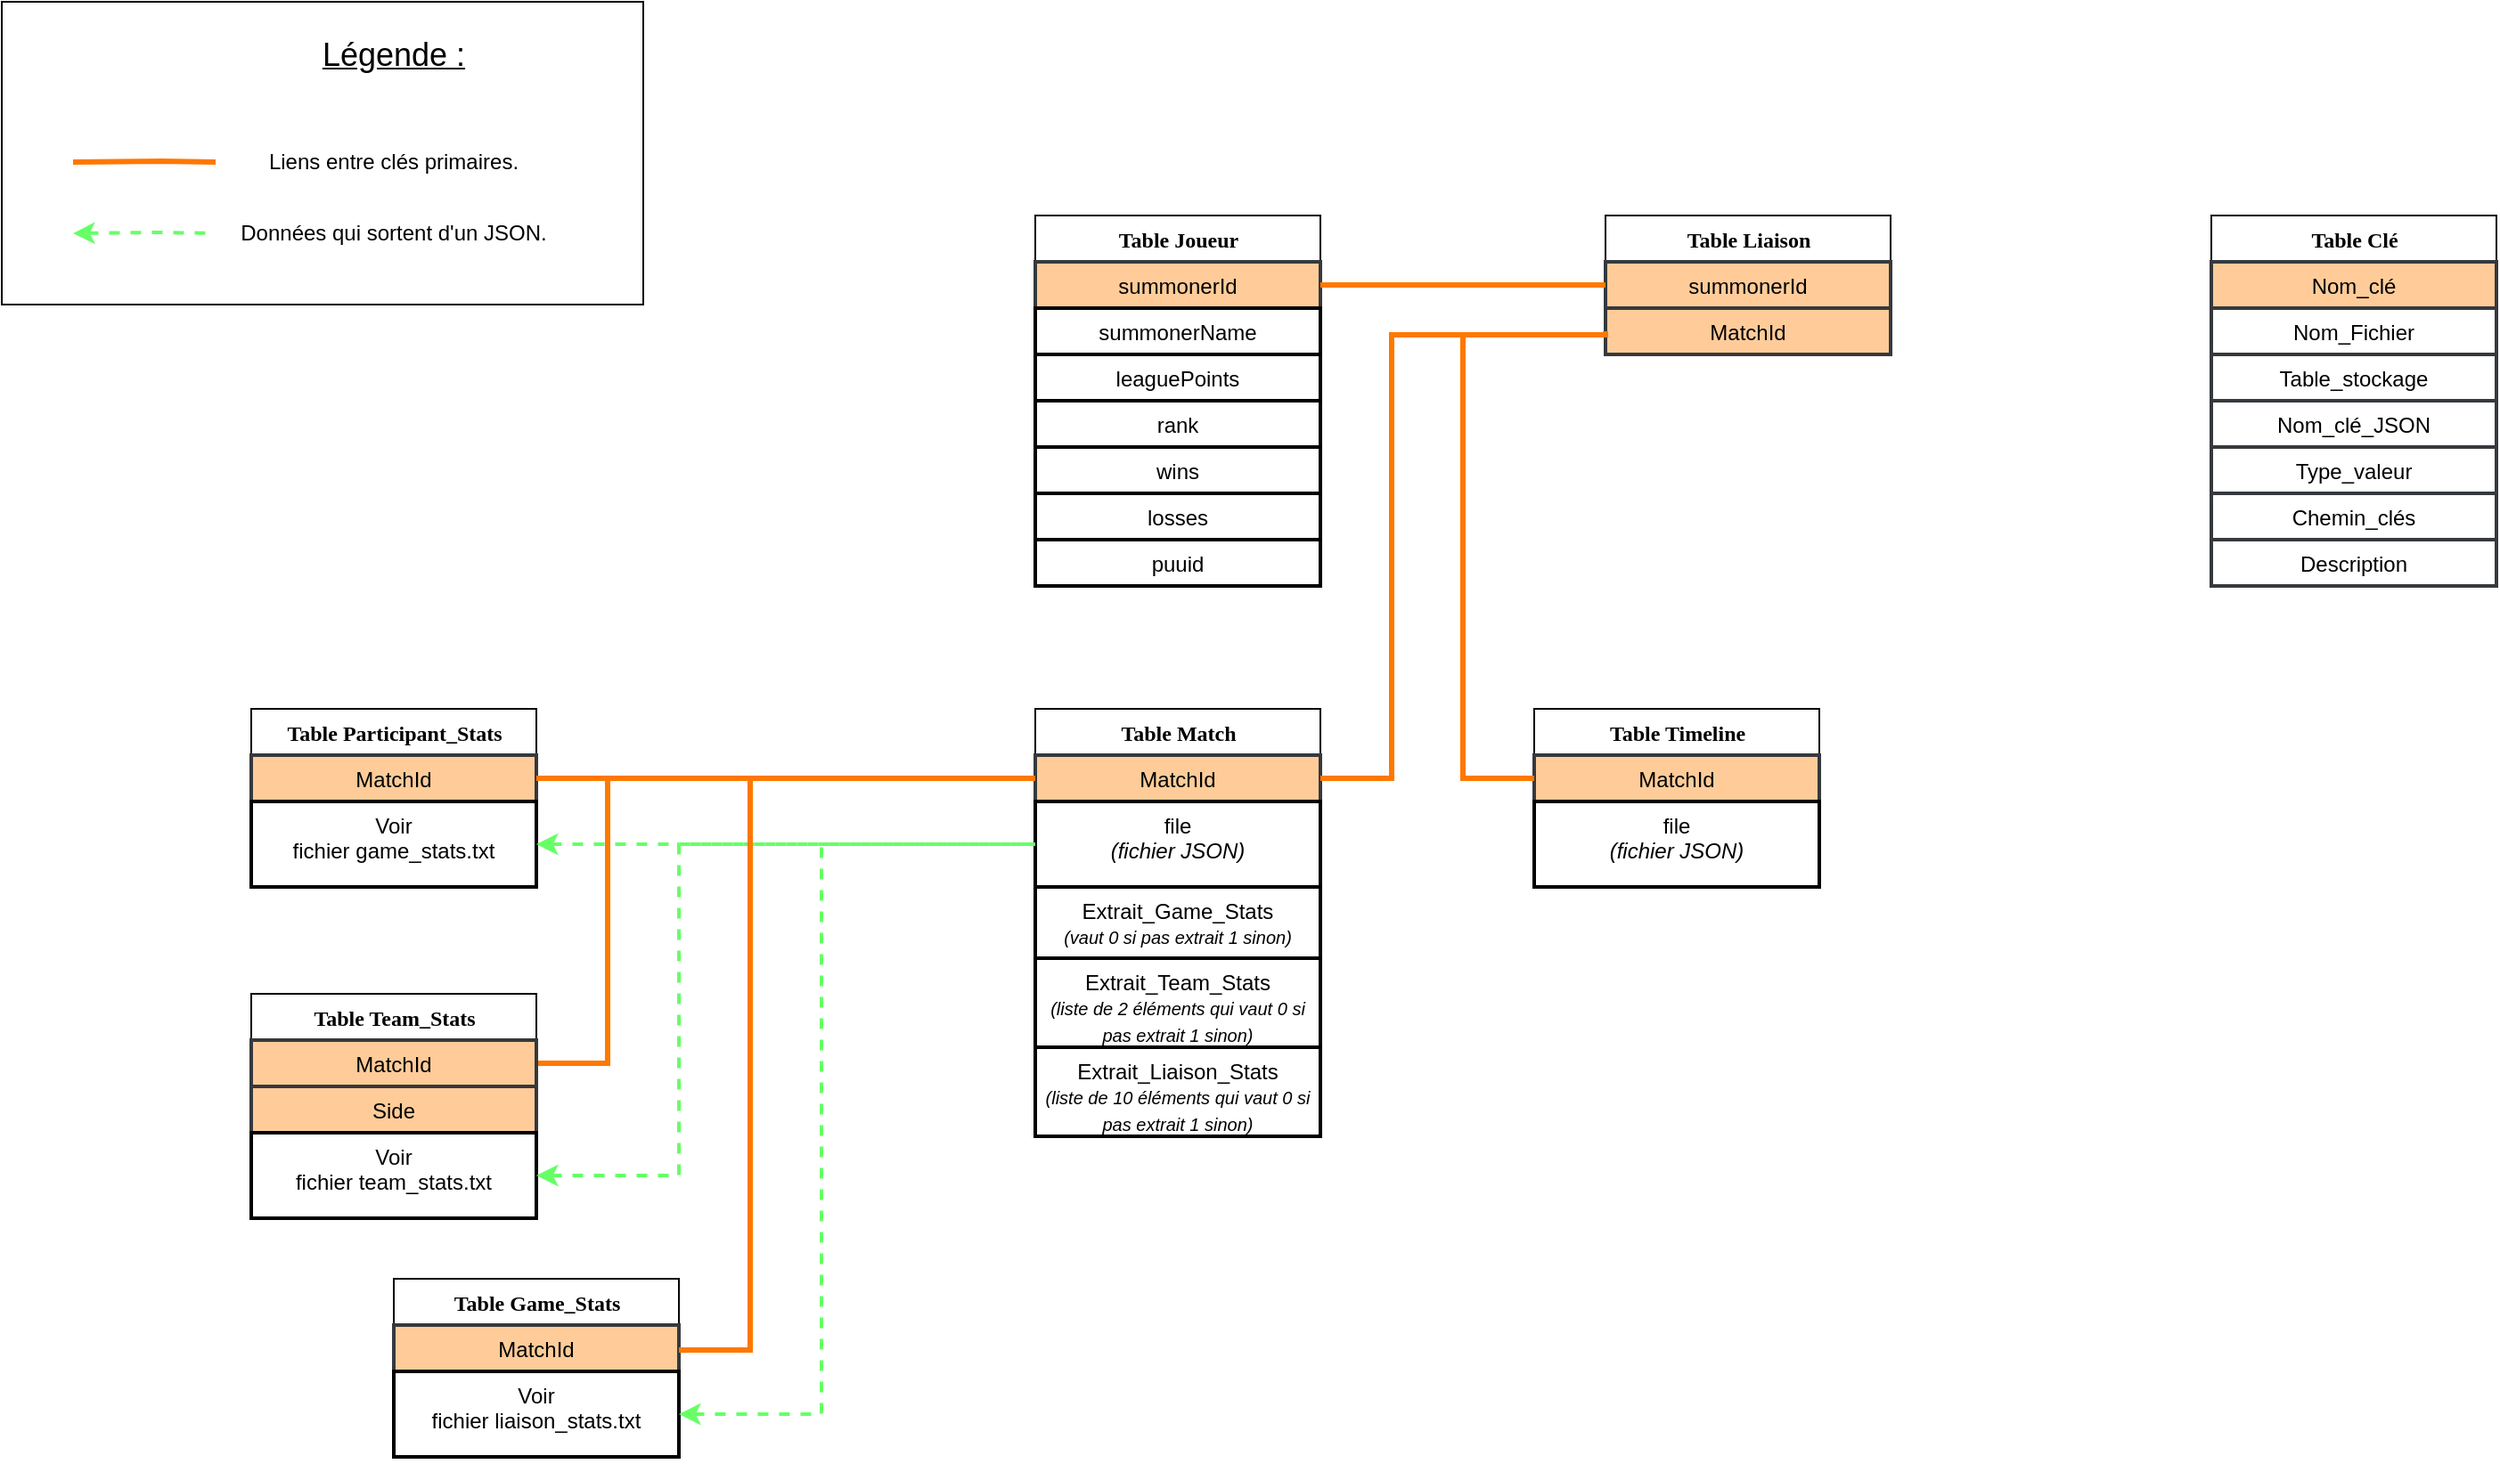 <mxfile version="21.4.0">
  <diagram name="Page-1" id="9f46799a-70d6-7492-0946-bef42562c5a5">
    <mxGraphModel dx="1503" dy="995" grid="1" gridSize="10" guides="1" tooltips="1" connect="1" arrows="1" fold="1" page="1" pageScale="1" pageWidth="1100" pageHeight="850" background="none" math="0" shadow="0">
      <root>
        <mxCell id="0" />
        <mxCell id="1" parent="0" />
        <mxCell id="9pwFI_LOIYgy0ixQqE2M-47" style="edgeStyle=orthogonalEdgeStyle;rounded=0;orthogonalLoop=1;jettySize=auto;html=1;entryX=0;entryY=0.5;entryDx=0;entryDy=0;strokeColor=#ff7800;endArrow=none;endFill=0;strokeWidth=3;" parent="1" target="9pwFI_LOIYgy0ixQqE2M-32" edge="1">
          <mxGeometry relative="1" as="geometry">
            <mxPoint x="300" y="600" as="sourcePoint" />
            <Array as="points">
              <mxPoint x="270" y="600" />
              <mxPoint x="270" y="596" />
              <mxPoint x="340" y="596" />
              <mxPoint x="340" y="436" />
            </Array>
          </mxGeometry>
        </mxCell>
        <mxCell id="9pwFI_LOIYgy0ixQqE2M-60" value="" style="rounded=0;whiteSpace=wrap;html=1;" parent="1" vertex="1">
          <mxGeometry width="360" height="170" as="geometry" />
        </mxCell>
        <mxCell id="78961159f06e98e8-30" value="Table Joueur" style="swimlane;html=1;fontStyle=1;align=center;verticalAlign=top;childLayout=stackLayout;horizontal=1;startSize=26;horizontalStack=0;resizeParent=1;resizeLast=0;collapsible=1;marginBottom=0;swimlaneFillColor=#ffffff;rounded=0;shadow=0;comic=0;labelBackgroundColor=none;strokeWidth=1;fillColor=none;fontFamily=Verdana;fontSize=12" parent="1" vertex="1">
          <mxGeometry x="580" y="120" width="160" height="208" as="geometry" />
        </mxCell>
        <mxCell id="78961159f06e98e8-32" value="&lt;font color=&quot;#000000&quot;&gt;summonerId&lt;/font&gt;" style="text;html=1;strokeColor=#36393d;fillColor=#ffcc99;align=center;verticalAlign=top;spacingLeft=4;spacingRight=4;whiteSpace=wrap;overflow=hidden;rotatable=0;points=[[0,0.5],[1,0.5]];portConstraint=eastwest;shadow=0;strokeWidth=2;glass=0;perimeterSpacing=0;" parent="78961159f06e98e8-30" vertex="1">
          <mxGeometry y="26" width="160" height="26" as="geometry" />
        </mxCell>
        <mxCell id="9pwFI_LOIYgy0ixQqE2M-1" value="&lt;div align=&quot;center&quot;&gt;&lt;font color=&quot;#000000&quot;&gt;summonerName&lt;/font&gt;&lt;/div&gt;" style="text;html=1;strokeColor=#000000;fillColor=none;align=center;verticalAlign=top;spacingLeft=4;spacingRight=4;whiteSpace=wrap;overflow=hidden;rotatable=0;points=[[0,0.5],[1,0.5]];portConstraint=eastwest;shadow=0;strokeWidth=2;glass=1;" parent="78961159f06e98e8-30" vertex="1">
          <mxGeometry y="52" width="160" height="26" as="geometry" />
        </mxCell>
        <mxCell id="78961159f06e98e8-31" value="&lt;font color=&quot;#000000&quot;&gt;leaguePoints&lt;/font&gt;" style="text;html=1;strokeColor=#000000;fillColor=none;align=center;verticalAlign=top;spacingLeft=4;spacingRight=4;whiteSpace=wrap;overflow=hidden;rotatable=0;points=[[0,0.5],[1,0.5]];portConstraint=eastwest;glass=1;strokeWidth=2;" parent="78961159f06e98e8-30" vertex="1">
          <mxGeometry y="78" width="160" height="26" as="geometry" />
        </mxCell>
        <mxCell id="78961159f06e98e8-36" value="&lt;div align=&quot;center&quot;&gt;&lt;font color=&quot;#000000&quot;&gt;rank&lt;/font&gt;&lt;/div&gt;" style="text;html=1;strokeColor=#000000;fillColor=none;align=center;verticalAlign=top;spacingLeft=4;spacingRight=4;whiteSpace=wrap;overflow=hidden;rotatable=0;points=[[0,0.5],[1,0.5]];portConstraint=eastwest;glass=1;strokeWidth=2;" parent="78961159f06e98e8-30" vertex="1">
          <mxGeometry y="104" width="160" height="26" as="geometry" />
        </mxCell>
        <mxCell id="78961159f06e98e8-37" value="&lt;div align=&quot;center&quot;&gt;&lt;font color=&quot;#000000&quot;&gt;wins&lt;/font&gt;&lt;/div&gt;" style="text;html=1;strokeColor=#000000;fillColor=none;align=center;verticalAlign=top;spacingLeft=4;spacingRight=4;whiteSpace=wrap;overflow=hidden;rotatable=0;points=[[0,0.5],[1,0.5]];portConstraint=eastwest;strokeWidth=2;glass=1;" parent="78961159f06e98e8-30" vertex="1">
          <mxGeometry y="130" width="160" height="26" as="geometry" />
        </mxCell>
        <mxCell id="78961159f06e98e8-39" value="&lt;div align=&quot;center&quot;&gt;&lt;font color=&quot;#000000&quot;&gt;losses&lt;/font&gt;&lt;/div&gt;" style="text;html=1;strokeColor=#000000;fillColor=none;align=center;verticalAlign=top;spacingLeft=4;spacingRight=4;whiteSpace=wrap;overflow=hidden;rotatable=1;points=[[0,0.5],[1,0.5]];portConstraint=eastwest;strokeWidth=2;movable=1;resizable=1;deletable=1;editable=1;locked=0;connectable=1;" parent="78961159f06e98e8-30" vertex="1">
          <mxGeometry y="156" width="160" height="26" as="geometry" />
        </mxCell>
        <mxCell id="78961159f06e98e8-40" value="&lt;div align=&quot;center&quot;&gt;&lt;font color=&quot;#000000&quot;&gt;puuid&lt;/font&gt;&lt;/div&gt;" style="text;html=1;strokeColor=#000000;fillColor=none;align=center;verticalAlign=top;spacingLeft=4;spacingRight=4;whiteSpace=wrap;overflow=hidden;rotatable=0;points=[[0,0.5],[1,0.5]];portConstraint=eastwest;strokeWidth=2;glass=1;" parent="78961159f06e98e8-30" vertex="1">
          <mxGeometry y="182" width="160" height="26" as="geometry" />
        </mxCell>
        <mxCell id="9pwFI_LOIYgy0ixQqE2M-3" value="Table Liaison" style="swimlane;html=1;fontStyle=1;align=center;verticalAlign=top;childLayout=stackLayout;horizontal=1;startSize=26;horizontalStack=0;resizeParent=1;resizeLast=0;collapsible=1;marginBottom=0;swimlaneFillColor=#ffffff;rounded=0;shadow=0;comic=0;labelBackgroundColor=none;strokeWidth=1;fillColor=none;fontFamily=Verdana;fontSize=12" parent="1" vertex="1">
          <mxGeometry x="900" y="120" width="160" height="78" as="geometry" />
        </mxCell>
        <mxCell id="9pwFI_LOIYgy0ixQqE2M-4" value="&lt;font color=&quot;#000000&quot;&gt;summonerId&lt;/font&gt;" style="text;html=1;strokeColor=#36393d;fillColor=#ffcc99;align=center;verticalAlign=top;spacingLeft=4;spacingRight=4;whiteSpace=wrap;overflow=hidden;rotatable=0;points=[[0,0.5],[1,0.5]];portConstraint=eastwest;shadow=0;strokeWidth=2;glass=0;perimeterSpacing=0;" parent="9pwFI_LOIYgy0ixQqE2M-3" vertex="1">
          <mxGeometry y="26" width="160" height="26" as="geometry" />
        </mxCell>
        <mxCell id="9pwFI_LOIYgy0ixQqE2M-5" value="&lt;font color=&quot;#000000&quot;&gt;MatchId&lt;br&gt;&lt;/font&gt;" style="text;html=1;strokeColor=#36393d;fillColor=#ffcc99;align=center;verticalAlign=top;spacingLeft=4;spacingRight=4;whiteSpace=wrap;overflow=hidden;rotatable=0;points=[[0,0.5],[1,0.5]];portConstraint=eastwest;shadow=0;strokeWidth=2;glass=0;" parent="9pwFI_LOIYgy0ixQqE2M-3" vertex="1">
          <mxGeometry y="52" width="160" height="26" as="geometry" />
        </mxCell>
        <mxCell id="9pwFI_LOIYgy0ixQqE2M-14" style="rounded=0;orthogonalLoop=1;jettySize=auto;html=1;endArrow=none;endFill=0;strokeColor=#ff7800;strokeWidth=3;" parent="1" source="78961159f06e98e8-32" target="9pwFI_LOIYgy0ixQqE2M-4" edge="1">
          <mxGeometry relative="1" as="geometry" />
        </mxCell>
        <mxCell id="9pwFI_LOIYgy0ixQqE2M-23" value="Table Timeline" style="swimlane;html=1;fontStyle=1;align=center;verticalAlign=top;childLayout=stackLayout;horizontal=1;startSize=26;horizontalStack=0;resizeParent=1;resizeLast=0;collapsible=1;marginBottom=0;swimlaneFillColor=#ffffff;rounded=0;shadow=0;comic=0;labelBackgroundColor=none;strokeWidth=1;fillColor=none;fontFamily=Verdana;fontSize=12" parent="1" vertex="1">
          <mxGeometry x="860" y="397" width="160" height="100" as="geometry" />
        </mxCell>
        <mxCell id="9pwFI_LOIYgy0ixQqE2M-24" value="&lt;font color=&quot;#000000&quot;&gt;MatchId&lt;br&gt;&lt;/font&gt;" style="text;html=1;strokeColor=#36393d;fillColor=#ffcc99;align=center;verticalAlign=top;spacingLeft=4;spacingRight=4;whiteSpace=wrap;overflow=hidden;rotatable=0;points=[[0,0.5],[1,0.5]];portConstraint=eastwest;shadow=0;strokeWidth=2;glass=0;perimeterSpacing=0;" parent="9pwFI_LOIYgy0ixQqE2M-23" vertex="1">
          <mxGeometry y="26" width="160" height="26" as="geometry" />
        </mxCell>
        <mxCell id="9pwFI_LOIYgy0ixQqE2M-25" value="&lt;div&gt;&lt;font color=&quot;#000000&quot;&gt;file&lt;i&gt;&lt;br&gt;&lt;/i&gt;&lt;/font&gt;&lt;/div&gt;&lt;div&gt;&lt;font color=&quot;#000000&quot;&gt;&lt;i&gt; (fichier JSON)&lt;/i&gt;&lt;/font&gt;&lt;/div&gt;" style="text;html=1;strokeColor=#000000;fillColor=none;align=center;verticalAlign=top;spacingLeft=4;spacingRight=4;whiteSpace=wrap;overflow=hidden;rotatable=0;points=[[0,0.5],[1,0.5]];portConstraint=eastwest;shadow=0;strokeWidth=2;glass=1;" parent="9pwFI_LOIYgy0ixQqE2M-23" vertex="1">
          <mxGeometry y="52" width="160" height="48" as="geometry" />
        </mxCell>
        <mxCell id="9pwFI_LOIYgy0ixQqE2M-31" value="Table Match" style="swimlane;html=1;fontStyle=1;align=center;verticalAlign=top;childLayout=stackLayout;horizontal=1;startSize=26;horizontalStack=0;resizeParent=1;resizeLast=0;collapsible=1;marginBottom=0;swimlaneFillColor=#ffffff;rounded=0;shadow=0;comic=0;labelBackgroundColor=none;strokeWidth=1;fillColor=none;fontFamily=Verdana;fontSize=12" parent="1" vertex="1">
          <mxGeometry x="580" y="397" width="160" height="240" as="geometry" />
        </mxCell>
        <mxCell id="9pwFI_LOIYgy0ixQqE2M-32" value="&lt;font color=&quot;#000000&quot;&gt;MatchId&lt;br&gt;&lt;/font&gt;" style="text;html=1;strokeColor=#36393d;fillColor=#ffcc99;align=center;verticalAlign=top;spacingLeft=4;spacingRight=4;whiteSpace=wrap;overflow=hidden;rotatable=0;points=[[0,0.5],[1,0.5]];portConstraint=eastwest;shadow=0;strokeWidth=2;glass=0;perimeterSpacing=0;" parent="9pwFI_LOIYgy0ixQqE2M-31" vertex="1">
          <mxGeometry y="26" width="160" height="26" as="geometry" />
        </mxCell>
        <mxCell id="9pwFI_LOIYgy0ixQqE2M-33" value="&lt;div&gt;&lt;font color=&quot;#000000&quot;&gt;file&lt;i&gt;&lt;br&gt;&lt;/i&gt;&lt;/font&gt;&lt;/div&gt;&lt;div&gt;&lt;font color=&quot;#000000&quot;&gt;&lt;i&gt; (fichier JSON)&lt;/i&gt;&lt;/font&gt;&lt;/div&gt;" style="text;html=1;strokeColor=#000000;fillColor=none;align=center;verticalAlign=top;spacingLeft=4;spacingRight=4;whiteSpace=wrap;overflow=hidden;rotatable=0;points=[[0,0.5],[1,0.5]];portConstraint=eastwest;shadow=0;strokeWidth=2;glass=1;" parent="9pwFI_LOIYgy0ixQqE2M-31" vertex="1">
          <mxGeometry y="52" width="160" height="48" as="geometry" />
        </mxCell>
        <mxCell id="QAiqwMyslQ5KuMb_uDvH-1" value="&lt;div&gt;&lt;font color=&quot;#000000&quot;&gt;Extrait_Game_Stats&lt;/font&gt;&lt;/div&gt;&lt;div&gt;&lt;font size=&quot;1&quot; color=&quot;#000000&quot;&gt;&lt;i&gt;(vaut 0 si pas extrait 1 sinon)&lt;/i&gt;&lt;/font&gt;&lt;font size=&quot;1&quot; color=&quot;#000000&quot;&gt;&lt;i&gt;&lt;br&gt;&lt;/i&gt;&lt;/font&gt;&lt;/div&gt;" style="text;html=1;strokeColor=#000000;fillColor=none;align=center;verticalAlign=top;spacingLeft=4;spacingRight=4;whiteSpace=wrap;overflow=hidden;rotatable=0;points=[[0,0.5],[1,0.5]];portConstraint=eastwest;shadow=0;strokeWidth=2;glass=1;" vertex="1" parent="9pwFI_LOIYgy0ixQqE2M-31">
          <mxGeometry y="100" width="160" height="40" as="geometry" />
        </mxCell>
        <mxCell id="QAiqwMyslQ5KuMb_uDvH-5" value="&lt;div&gt;&lt;font color=&quot;#000000&quot;&gt;Extrait_Team_Stats&lt;br&gt;&lt;/font&gt;&lt;/div&gt;&lt;div&gt;&lt;font size=&quot;1&quot; color=&quot;#000000&quot;&gt;&lt;i&gt;(liste de 2 éléments qui vaut 0 si pas extrait 1 sinon)&lt;/i&gt;&lt;/font&gt;&lt;font size=&quot;1&quot; color=&quot;#000000&quot;&gt;&lt;i&gt;&lt;br&gt;&lt;/i&gt;&lt;/font&gt;&lt;/div&gt;" style="text;html=1;strokeColor=#000000;fillColor=none;align=center;verticalAlign=top;spacingLeft=4;spacingRight=4;whiteSpace=wrap;overflow=hidden;rotatable=0;points=[[0,0.5],[1,0.5]];portConstraint=eastwest;shadow=0;strokeWidth=2;glass=1;" vertex="1" parent="9pwFI_LOIYgy0ixQqE2M-31">
          <mxGeometry y="140" width="160" height="50" as="geometry" />
        </mxCell>
        <mxCell id="QAiqwMyslQ5KuMb_uDvH-6" value="&lt;div&gt;&lt;font color=&quot;#000000&quot;&gt;Extrait_Liaison_Stats&lt;br&gt;&lt;/font&gt;&lt;/div&gt;&lt;div&gt;&lt;font size=&quot;1&quot; color=&quot;#000000&quot;&gt;&lt;i&gt;(liste de 10 éléments qui vaut 0 si pas extrait 1 sinon)&lt;/i&gt;&lt;/font&gt;&lt;font size=&quot;1&quot; color=&quot;#000000&quot;&gt;&lt;i&gt;&lt;br&gt;&lt;/i&gt;&lt;/font&gt;&lt;/div&gt;" style="text;html=1;strokeColor=#000000;fillColor=none;align=center;verticalAlign=top;spacingLeft=4;spacingRight=4;whiteSpace=wrap;overflow=hidden;rotatable=0;points=[[0,0.5],[1,0.5]];portConstraint=eastwest;shadow=0;strokeWidth=2;glass=1;" vertex="1" parent="9pwFI_LOIYgy0ixQqE2M-31">
          <mxGeometry y="190" width="160" height="50" as="geometry" />
        </mxCell>
        <mxCell id="9pwFI_LOIYgy0ixQqE2M-34" style="rounded=0;orthogonalLoop=1;jettySize=auto;html=1;edgeStyle=orthogonalEdgeStyle;strokeColor=#ff7800;strokeWidth=3;endArrow=none;endFill=0;" parent="1" source="9pwFI_LOIYgy0ixQqE2M-32" target="9pwFI_LOIYgy0ixQqE2M-5" edge="1">
          <mxGeometry relative="1" as="geometry">
            <Array as="points">
              <mxPoint x="780" y="436" />
              <mxPoint x="780" y="187" />
            </Array>
          </mxGeometry>
        </mxCell>
        <mxCell id="9pwFI_LOIYgy0ixQqE2M-35" style="edgeStyle=orthogonalEdgeStyle;rounded=0;orthogonalLoop=1;jettySize=auto;html=1;entryX=0;entryY=0.5;entryDx=0;entryDy=0;strokeColor=#ff7800;strokeWidth=3;endArrow=none;endFill=0;" parent="1" source="9pwFI_LOIYgy0ixQqE2M-24" target="9pwFI_LOIYgy0ixQqE2M-5" edge="1">
          <mxGeometry relative="1" as="geometry">
            <Array as="points">
              <mxPoint x="820" y="436" />
              <mxPoint x="820" y="187" />
              <mxPoint x="900" y="187" />
            </Array>
          </mxGeometry>
        </mxCell>
        <mxCell id="9pwFI_LOIYgy0ixQqE2M-36" value="Table Participant_Stats" style="swimlane;html=1;fontStyle=1;align=center;verticalAlign=top;childLayout=stackLayout;horizontal=1;startSize=26;horizontalStack=0;resizeParent=1;resizeLast=0;collapsible=1;marginBottom=0;swimlaneFillColor=#ffffff;rounded=0;shadow=0;comic=0;labelBackgroundColor=none;strokeWidth=1;fillColor=none;fontFamily=Verdana;fontSize=12" parent="1" vertex="1">
          <mxGeometry x="140" y="397" width="160" height="100" as="geometry" />
        </mxCell>
        <mxCell id="9pwFI_LOIYgy0ixQqE2M-37" value="&lt;font color=&quot;#000000&quot;&gt;MatchId&lt;br&gt;&lt;/font&gt;" style="text;html=1;strokeColor=#36393d;fillColor=#ffcc99;align=center;verticalAlign=top;spacingLeft=4;spacingRight=4;whiteSpace=wrap;overflow=hidden;rotatable=0;points=[[0,0.5],[1,0.5]];portConstraint=eastwest;shadow=0;strokeWidth=2;glass=0;perimeterSpacing=0;" parent="9pwFI_LOIYgy0ixQqE2M-36" vertex="1">
          <mxGeometry y="26" width="160" height="26" as="geometry" />
        </mxCell>
        <mxCell id="9pwFI_LOIYgy0ixQqE2M-38" value="&lt;div&gt;&lt;font color=&quot;#000000&quot;&gt;Voir&lt;/font&gt;&lt;/div&gt;&lt;div&gt;&lt;font color=&quot;#000000&quot;&gt;fichier game_stats.txt&lt;/font&gt;&lt;/div&gt;" style="text;html=1;strokeColor=#000000;fillColor=none;align=center;verticalAlign=top;spacingLeft=4;spacingRight=4;whiteSpace=wrap;overflow=hidden;rotatable=0;points=[[0,0.5],[1,0.5]];portConstraint=eastwest;shadow=0;strokeWidth=2;glass=1;" parent="9pwFI_LOIYgy0ixQqE2M-36" vertex="1">
          <mxGeometry y="52" width="160" height="48" as="geometry" />
        </mxCell>
        <mxCell id="9pwFI_LOIYgy0ixQqE2M-39" style="edgeStyle=orthogonalEdgeStyle;rounded=0;orthogonalLoop=1;jettySize=auto;html=1;exitX=1;exitY=0.5;exitDx=0;exitDy=0;entryX=0;entryY=0.5;entryDx=0;entryDy=0;strokeColor=#ff7800;strokeWidth=3;endArrow=none;endFill=0;" parent="1" source="9pwFI_LOIYgy0ixQqE2M-37" target="9pwFI_LOIYgy0ixQqE2M-32" edge="1">
          <mxGeometry relative="1" as="geometry" />
        </mxCell>
        <mxCell id="9pwFI_LOIYgy0ixQqE2M-40" style="edgeStyle=orthogonalEdgeStyle;rounded=0;orthogonalLoop=1;jettySize=auto;html=1;entryX=0;entryY=0.5;entryDx=0;entryDy=0;fillColor=#cdeb8b;strokeColor=#66FF66;dashed=1;strokeWidth=2;endArrow=none;endFill=0;startArrow=classic;startFill=1;" parent="1" source="9pwFI_LOIYgy0ixQqE2M-38" target="9pwFI_LOIYgy0ixQqE2M-33" edge="1">
          <mxGeometry relative="1" as="geometry" />
        </mxCell>
        <mxCell id="9pwFI_LOIYgy0ixQqE2M-41" value="Table Team_Stats" style="swimlane;html=1;fontStyle=1;align=center;verticalAlign=top;childLayout=stackLayout;horizontal=1;startSize=26;horizontalStack=0;resizeParent=1;resizeLast=0;collapsible=1;marginBottom=0;swimlaneFillColor=#ffffff;rounded=0;shadow=0;comic=0;labelBackgroundColor=none;strokeWidth=1;fillColor=none;fontFamily=Verdana;fontSize=12" parent="1" vertex="1">
          <mxGeometry x="140" y="557" width="160" height="126" as="geometry" />
        </mxCell>
        <mxCell id="9pwFI_LOIYgy0ixQqE2M-63" value="&lt;font color=&quot;#000000&quot;&gt;MatchId&lt;br&gt;&lt;/font&gt;" style="text;html=1;strokeColor=#36393d;fillColor=#ffcc99;align=center;verticalAlign=top;spacingLeft=4;spacingRight=4;whiteSpace=wrap;overflow=hidden;rotatable=0;points=[[0,0.5],[1,0.5]];portConstraint=eastwest;shadow=0;strokeWidth=2;glass=0;perimeterSpacing=0;" parent="9pwFI_LOIYgy0ixQqE2M-41" vertex="1">
          <mxGeometry y="26" width="160" height="26" as="geometry" />
        </mxCell>
        <mxCell id="9pwFI_LOIYgy0ixQqE2M-42" value="&lt;font color=&quot;#000000&quot;&gt;Side&lt;br&gt;&lt;/font&gt;" style="text;html=1;strokeColor=#36393d;fillColor=#ffcc99;align=center;verticalAlign=top;spacingLeft=4;spacingRight=4;whiteSpace=wrap;overflow=hidden;rotatable=0;points=[[0,0.5],[1,0.5]];portConstraint=eastwest;shadow=0;strokeWidth=2;glass=0;perimeterSpacing=0;" parent="9pwFI_LOIYgy0ixQqE2M-41" vertex="1">
          <mxGeometry y="52" width="160" height="26" as="geometry" />
        </mxCell>
        <mxCell id="9pwFI_LOIYgy0ixQqE2M-43" value="&lt;div&gt;&lt;font color=&quot;#000000&quot;&gt;Voir&lt;/font&gt;&lt;/div&gt;&lt;div&gt;&lt;font color=&quot;#000000&quot;&gt;fichier team_stats.txt&lt;/font&gt;&lt;/div&gt;" style="text;html=1;strokeColor=#000000;fillColor=none;align=center;verticalAlign=top;spacingLeft=4;spacingRight=4;whiteSpace=wrap;overflow=hidden;rotatable=0;points=[[0,0.5],[1,0.5]];portConstraint=eastwest;shadow=0;strokeWidth=2;glass=1;" parent="9pwFI_LOIYgy0ixQqE2M-41" vertex="1">
          <mxGeometry y="78" width="160" height="48" as="geometry" />
        </mxCell>
        <mxCell id="9pwFI_LOIYgy0ixQqE2M-44" value="Table Game_Stats" style="swimlane;html=1;fontStyle=1;align=center;verticalAlign=top;childLayout=stackLayout;horizontal=1;startSize=26;horizontalStack=0;resizeParent=1;resizeLast=0;collapsible=1;marginBottom=0;swimlaneFillColor=#ffffff;rounded=0;shadow=0;comic=0;labelBackgroundColor=none;strokeWidth=1;fillColor=none;fontFamily=Verdana;fontSize=12" parent="1" vertex="1">
          <mxGeometry x="220" y="717" width="160" height="100" as="geometry" />
        </mxCell>
        <mxCell id="9pwFI_LOIYgy0ixQqE2M-45" value="&lt;font color=&quot;#000000&quot;&gt;MatchId&lt;br&gt;&lt;/font&gt;" style="text;html=1;strokeColor=#36393d;fillColor=#ffcc99;align=center;verticalAlign=top;spacingLeft=4;spacingRight=4;whiteSpace=wrap;overflow=hidden;rotatable=0;points=[[0,0.5],[1,0.5]];portConstraint=eastwest;shadow=0;strokeWidth=2;glass=0;perimeterSpacing=0;" parent="9pwFI_LOIYgy0ixQqE2M-44" vertex="1">
          <mxGeometry y="26" width="160" height="26" as="geometry" />
        </mxCell>
        <mxCell id="9pwFI_LOIYgy0ixQqE2M-46" value="&lt;div&gt;&lt;font color=&quot;#000000&quot;&gt;Voir&lt;/font&gt;&lt;/div&gt;&lt;div&gt;&lt;font color=&quot;#000000&quot;&gt;fichier liaison_stats.txt&lt;/font&gt;&lt;/div&gt;" style="text;html=1;strokeColor=#000000;fillColor=none;align=center;verticalAlign=top;spacingLeft=4;spacingRight=4;whiteSpace=wrap;overflow=hidden;rotatable=0;points=[[0,0.5],[1,0.5]];portConstraint=eastwest;shadow=0;strokeWidth=2;glass=1;" parent="9pwFI_LOIYgy0ixQqE2M-44" vertex="1">
          <mxGeometry y="52" width="160" height="48" as="geometry" />
        </mxCell>
        <mxCell id="9pwFI_LOIYgy0ixQqE2M-48" style="edgeStyle=orthogonalEdgeStyle;rounded=0;orthogonalLoop=1;jettySize=auto;html=1;strokeColor=#ff7800;strokeWidth=3;endArrow=none;endFill=0;" parent="1" source="9pwFI_LOIYgy0ixQqE2M-45" target="9pwFI_LOIYgy0ixQqE2M-32" edge="1">
          <mxGeometry relative="1" as="geometry">
            <Array as="points">
              <mxPoint x="420" y="757" />
              <mxPoint x="420" y="436" />
            </Array>
          </mxGeometry>
        </mxCell>
        <mxCell id="9pwFI_LOIYgy0ixQqE2M-49" style="edgeStyle=orthogonalEdgeStyle;rounded=0;orthogonalLoop=1;jettySize=auto;html=1;strokeColor=#66FF66;strokeWidth=2;endArrow=none;endFill=0;dashed=1;startArrow=classic;startFill=1;" parent="1" source="9pwFI_LOIYgy0ixQqE2M-46" target="9pwFI_LOIYgy0ixQqE2M-33" edge="1">
          <mxGeometry relative="1" as="geometry">
            <Array as="points">
              <mxPoint x="460" y="793" />
              <mxPoint x="460" y="473" />
            </Array>
          </mxGeometry>
        </mxCell>
        <mxCell id="9pwFI_LOIYgy0ixQqE2M-50" value="&lt;div&gt;&lt;font style=&quot;font-size: 18px;&quot;&gt;&lt;u&gt;Légende :&lt;/u&gt;&lt;/font&gt;&lt;/div&gt;" style="text;strokeColor=none;align=center;fillColor=none;html=1;verticalAlign=middle;whiteSpace=wrap;rounded=0;" parent="1" vertex="1">
          <mxGeometry x="120" y="20" width="200" height="20" as="geometry" />
        </mxCell>
        <mxCell id="9pwFI_LOIYgy0ixQqE2M-53" value="" style="endArrow=none;html=1;strokeWidth=3;rounded=0;entryX=0;entryY=0.5;entryDx=0;entryDy=0;strokeColor=#ff7800;" parent="1" target="9pwFI_LOIYgy0ixQqE2M-55" edge="1">
          <mxGeometry width="50" height="50" relative="1" as="geometry">
            <mxPoint x="40" y="90" as="sourcePoint" />
            <mxPoint x="130" y="90" as="targetPoint" />
            <Array as="points">
              <mxPoint x="90" y="89.5" />
            </Array>
          </mxGeometry>
        </mxCell>
        <mxCell id="9pwFI_LOIYgy0ixQqE2M-55" value="&lt;div&gt;Liens entre clés primaires.&lt;/div&gt;" style="text;strokeColor=none;align=center;fillColor=none;html=1;verticalAlign=middle;whiteSpace=wrap;rounded=0;" parent="1" vertex="1">
          <mxGeometry x="120" y="80" width="200" height="20" as="geometry" />
        </mxCell>
        <mxCell id="9pwFI_LOIYgy0ixQqE2M-56" value="&lt;div&gt;Données qui sortent d&#39;un JSON.&lt;br&gt;&lt;/div&gt;" style="text;strokeColor=none;align=center;fillColor=none;html=1;verticalAlign=middle;whiteSpace=wrap;rounded=0;" parent="1" vertex="1">
          <mxGeometry x="120" y="120" width="200" height="20" as="geometry" />
        </mxCell>
        <mxCell id="9pwFI_LOIYgy0ixQqE2M-57" value="" style="endArrow=none;html=1;strokeWidth=2;rounded=0;entryX=0;entryY=0.5;entryDx=0;entryDy=0;strokeColor=#66FF66;dashed=1;startArrow=classic;startFill=1;" parent="1" edge="1">
          <mxGeometry width="50" height="50" relative="1" as="geometry">
            <mxPoint x="40" y="130" as="sourcePoint" />
            <mxPoint x="120" y="130" as="targetPoint" />
            <Array as="points">
              <mxPoint x="90" y="129.5" />
            </Array>
          </mxGeometry>
        </mxCell>
        <mxCell id="9pwFI_LOIYgy0ixQqE2M-62" style="edgeStyle=orthogonalEdgeStyle;rounded=0;orthogonalLoop=1;jettySize=auto;html=1;entryX=0;entryY=0.5;entryDx=0;entryDy=0;dashed=1;strokeWidth=2;strokeColor=#66FF66;startArrow=classic;startFill=1;endArrow=none;endFill=0;" parent="1" source="9pwFI_LOIYgy0ixQqE2M-43" target="9pwFI_LOIYgy0ixQqE2M-33" edge="1">
          <mxGeometry relative="1" as="geometry">
            <Array as="points">
              <mxPoint x="380" y="659" />
              <mxPoint x="380" y="473" />
            </Array>
          </mxGeometry>
        </mxCell>
        <mxCell id="9pwFI_LOIYgy0ixQqE2M-64" value="Table Clé" style="swimlane;html=1;fontStyle=1;align=center;verticalAlign=top;childLayout=stackLayout;horizontal=1;startSize=26;horizontalStack=0;resizeParent=1;resizeLast=0;collapsible=1;marginBottom=0;swimlaneFillColor=#ffffff;rounded=0;shadow=0;comic=0;labelBackgroundColor=none;strokeWidth=1;fillColor=none;fontFamily=Verdana;fontSize=12" parent="1" vertex="1">
          <mxGeometry x="1240" y="120" width="160" height="208" as="geometry" />
        </mxCell>
        <mxCell id="9pwFI_LOIYgy0ixQqE2M-65" value="&lt;font color=&quot;#000000&quot;&gt;Nom_clé&lt;/font&gt;" style="text;html=1;strokeColor=#36393d;fillColor=#ffcc99;align=center;verticalAlign=top;spacingLeft=4;spacingRight=4;whiteSpace=wrap;overflow=hidden;rotatable=0;points=[[0,0.5],[1,0.5]];portConstraint=eastwest;shadow=0;strokeWidth=2;glass=0;perimeterSpacing=0;" parent="9pwFI_LOIYgy0ixQqE2M-64" vertex="1">
          <mxGeometry y="26" width="160" height="26" as="geometry" />
        </mxCell>
        <mxCell id="9pwFI_LOIYgy0ixQqE2M-71" value="&lt;font color=&quot;#000000&quot;&gt;Nom_Fichier&lt;/font&gt;" style="text;html=1;strokeColor=#36393d;fillColor=#FFFFFF;align=center;verticalAlign=top;spacingLeft=4;spacingRight=4;whiteSpace=wrap;overflow=hidden;rotatable=0;points=[[0,0.5],[1,0.5]];portConstraint=eastwest;shadow=0;strokeWidth=2;glass=0;" parent="9pwFI_LOIYgy0ixQqE2M-64" vertex="1">
          <mxGeometry y="52" width="160" height="26" as="geometry" />
        </mxCell>
        <mxCell id="9pwFI_LOIYgy0ixQqE2M-70" value="&lt;font color=&quot;#000000&quot;&gt;Table_stockage&lt;/font&gt;" style="text;html=1;strokeColor=#36393d;fillColor=#FFFFFF;align=center;verticalAlign=top;spacingLeft=4;spacingRight=4;whiteSpace=wrap;overflow=hidden;rotatable=0;points=[[0,0.5],[1,0.5]];portConstraint=eastwest;shadow=0;strokeWidth=2;glass=0;" parent="9pwFI_LOIYgy0ixQqE2M-64" vertex="1">
          <mxGeometry y="78" width="160" height="26" as="geometry" />
        </mxCell>
        <mxCell id="9pwFI_LOIYgy0ixQqE2M-67" value="&lt;font color=&quot;#000000&quot;&gt;Nom_clé_JSON&lt;/font&gt;" style="text;html=1;strokeColor=#36393d;fillColor=#FFFFFF;align=center;verticalAlign=top;spacingLeft=4;spacingRight=4;whiteSpace=wrap;overflow=hidden;rotatable=0;points=[[0,0.5],[1,0.5]];portConstraint=eastwest;shadow=0;strokeWidth=2;glass=0;" parent="9pwFI_LOIYgy0ixQqE2M-64" vertex="1">
          <mxGeometry y="104" width="160" height="26" as="geometry" />
        </mxCell>
        <mxCell id="9pwFI_LOIYgy0ixQqE2M-68" value="&lt;font color=&quot;#000000&quot;&gt;Type_valeur&lt;br&gt;&lt;/font&gt;" style="text;html=1;strokeColor=#36393d;fillColor=#FFFFFF;align=center;verticalAlign=top;spacingLeft=4;spacingRight=4;whiteSpace=wrap;overflow=hidden;rotatable=0;points=[[0,0.5],[1,0.5]];portConstraint=eastwest;shadow=0;strokeWidth=2;glass=0;" parent="9pwFI_LOIYgy0ixQqE2M-64" vertex="1">
          <mxGeometry y="130" width="160" height="26" as="geometry" />
        </mxCell>
        <mxCell id="9pwFI_LOIYgy0ixQqE2M-69" value="&lt;font color=&quot;#000000&quot;&gt;Chemin_clés&lt;br&gt;&lt;/font&gt;" style="text;html=1;strokeColor=#36393d;fillColor=#FFFFFF;align=center;verticalAlign=top;spacingLeft=4;spacingRight=4;whiteSpace=wrap;overflow=hidden;rotatable=0;points=[[0,0.5],[1,0.5]];portConstraint=eastwest;shadow=0;strokeWidth=2;glass=0;" parent="9pwFI_LOIYgy0ixQqE2M-64" vertex="1">
          <mxGeometry y="156" width="160" height="26" as="geometry" />
        </mxCell>
        <mxCell id="9pwFI_LOIYgy0ixQqE2M-66" value="&lt;font color=&quot;#000000&quot;&gt;Description&lt;br&gt;&lt;/font&gt;" style="text;html=1;strokeColor=#36393d;fillColor=#FFFFFF;align=center;verticalAlign=top;spacingLeft=4;spacingRight=4;whiteSpace=wrap;overflow=hidden;rotatable=0;points=[[0,0.5],[1,0.5]];portConstraint=eastwest;shadow=0;strokeWidth=2;glass=0;" parent="9pwFI_LOIYgy0ixQqE2M-64" vertex="1">
          <mxGeometry y="182" width="160" height="26" as="geometry" />
        </mxCell>
      </root>
    </mxGraphModel>
  </diagram>
</mxfile>

